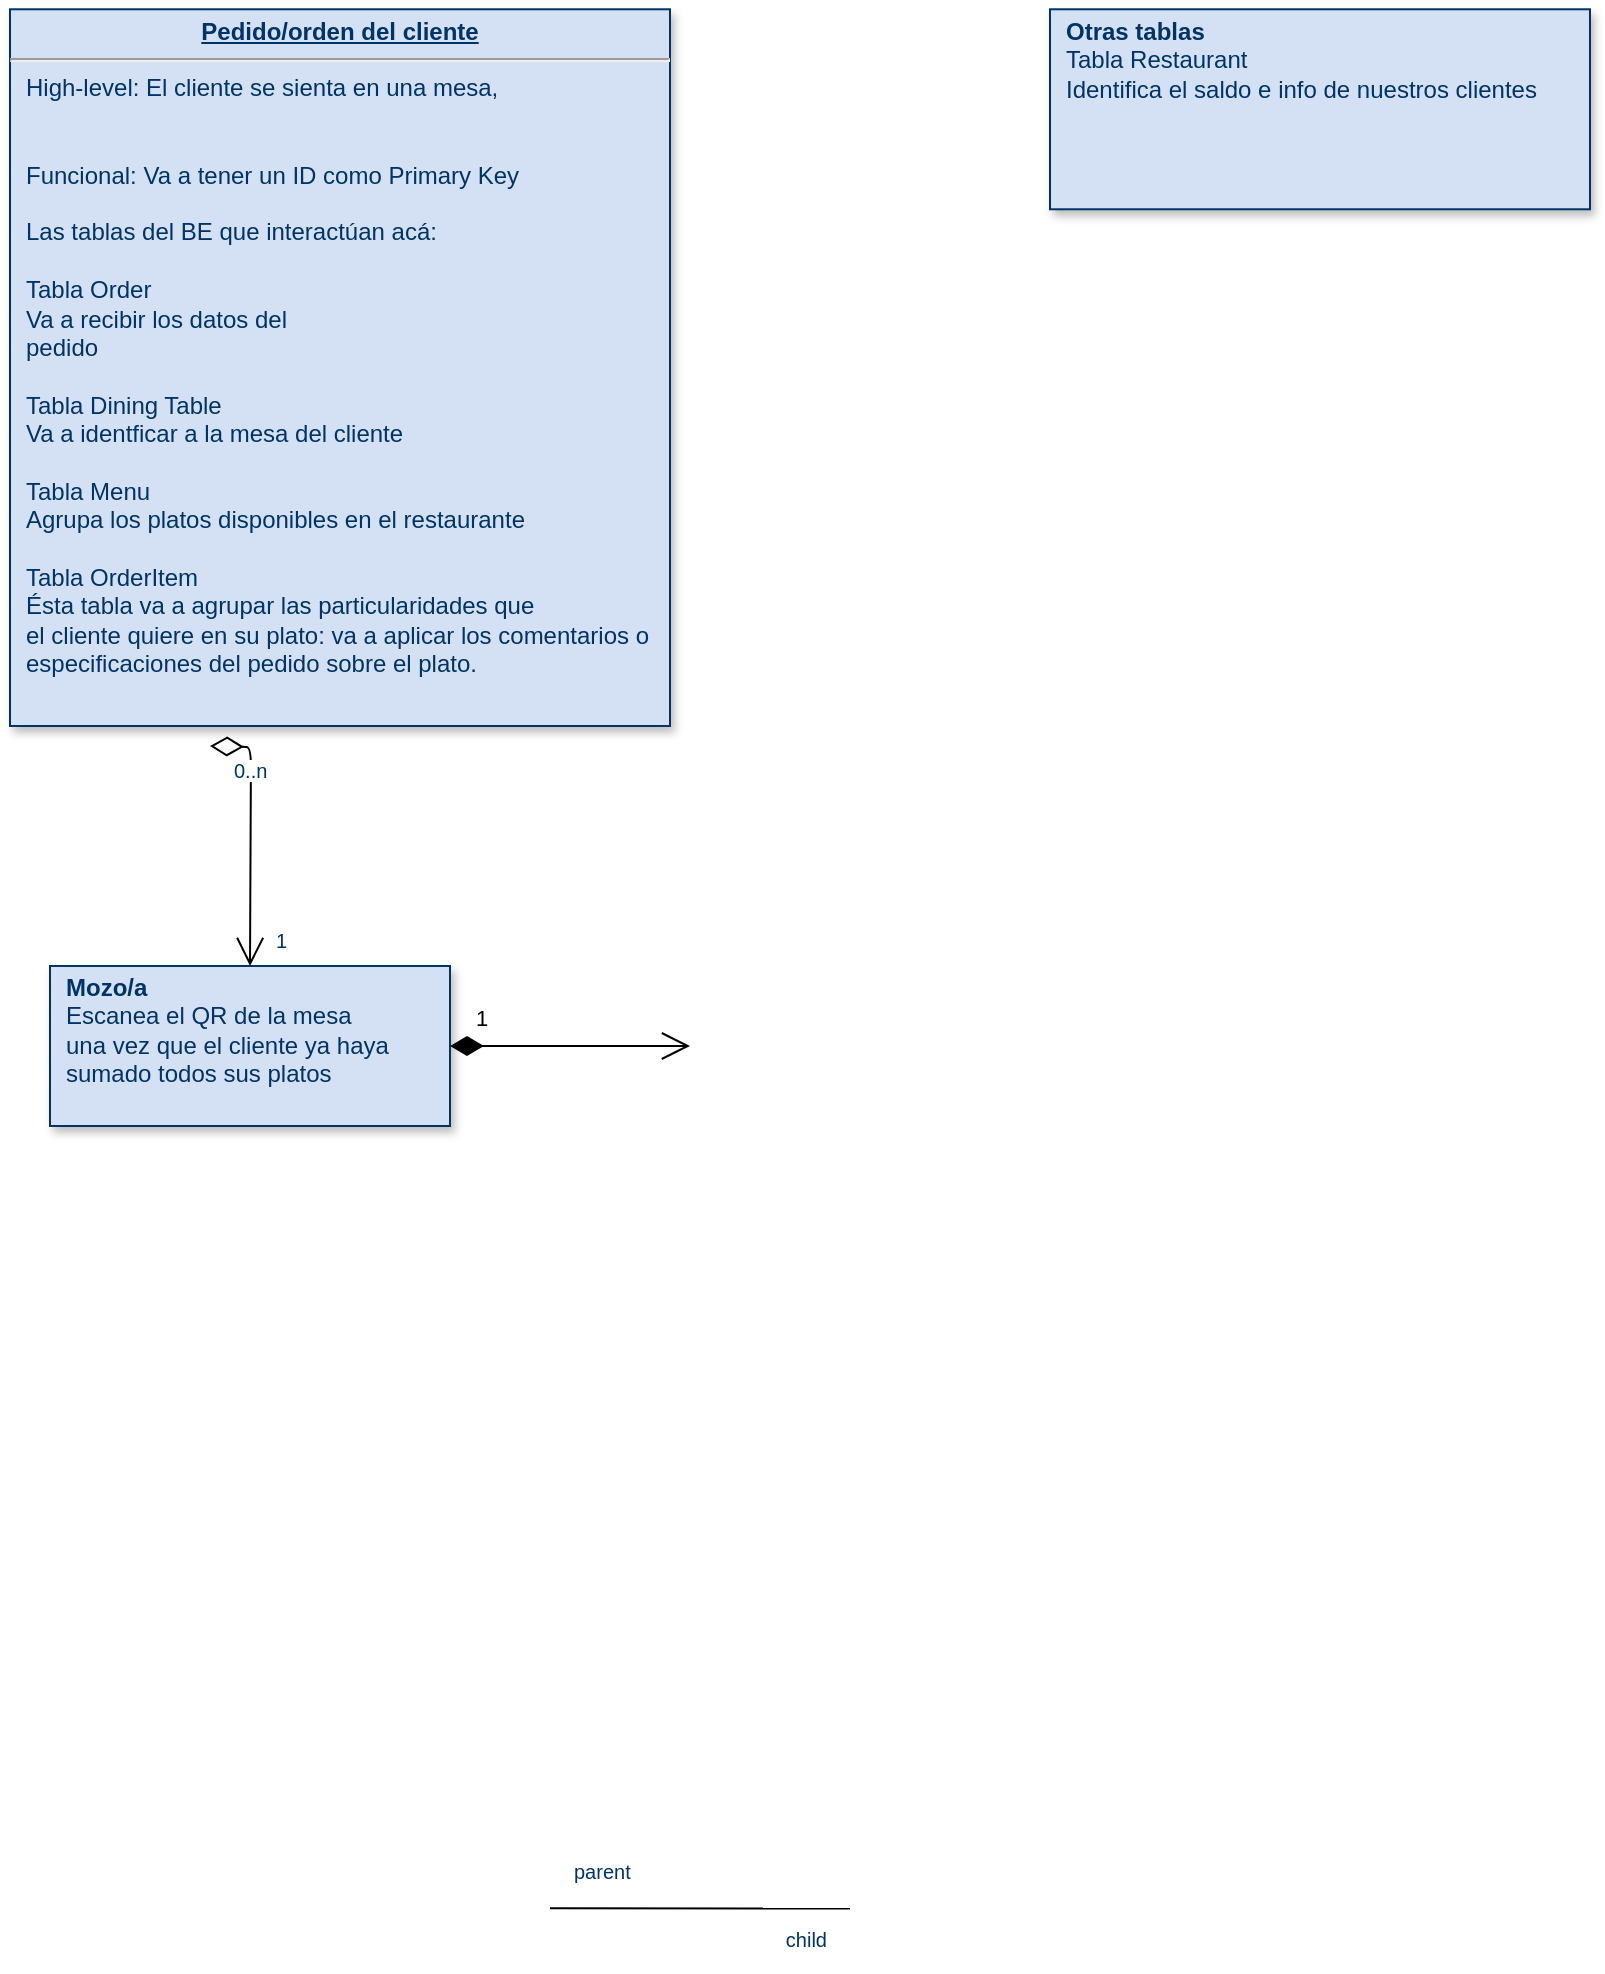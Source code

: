 <mxfile version="24.3.1" type="device">
  <diagram name="Page-1" id="efa7a0a1-bf9b-a30e-e6df-94a7791c09e9">
    <mxGraphModel dx="1666" dy="785" grid="1" gridSize="10" guides="1" tooltips="1" connect="1" arrows="1" fold="1" page="1" pageScale="1" pageWidth="826" pageHeight="1169" background="none" math="0" shadow="0">
      <root>
        <mxCell id="0" />
        <mxCell id="1" parent="0" />
        <mxCell id="21" value="&lt;p style=&quot;margin: 0px; margin-top: 4px; text-align: center; text-decoration: underline;&quot;&gt;&lt;/p&gt;&lt;p style=&quot;margin: 0px; margin-left: 8px;&quot;&gt;&lt;b&gt;Mozo/a&lt;br&gt;&lt;/b&gt;Escanea el QR de la mesa&lt;/p&gt;&lt;p style=&quot;margin: 0px; margin-left: 8px;&quot;&gt;una vez que el cliente ya haya&amp;nbsp;&lt;/p&gt;&lt;p style=&quot;margin: 0px; margin-left: 8px;&quot;&gt;sumado todos sus platos&lt;/p&gt;&lt;p style=&quot;margin: 0px; margin-left: 8px;&quot;&gt;&lt;br&gt;&lt;/p&gt;&lt;p style=&quot;margin: 0px; margin-left: 8px;&quot;&gt;&lt;br&gt;&lt;/p&gt;" style="verticalAlign=top;align=left;overflow=fill;fontSize=12;fontFamily=Helvetica;html=1;strokeColor=#003366;shadow=1;fillColor=#D4E1F5;fontColor=#003366" parent="1" vertex="1">
          <mxGeometry x="40" y="500" width="200" height="80" as="geometry" />
        </mxCell>
        <mxCell id="25" value="&lt;p style=&quot;margin: 0px; margin-top: 4px; text-align: center; text-decoration: underline;&quot;&gt;&lt;strong&gt;Pedido/orden del cliente&lt;/strong&gt;&lt;/p&gt;&lt;hr&gt;&lt;p style=&quot;margin: 0px; margin-left: 8px;&quot;&gt;High-level: El cliente se sienta en una mesa,&amp;nbsp;&lt;br&gt;&lt;br&gt;&lt;br&gt;Funcional: Va a tener un ID como Primary Key&lt;br&gt;&lt;br&gt;Las tablas del BE que interactúan acá:&lt;br&gt;&lt;br&gt;Tabla Order&amp;nbsp;&lt;br&gt;Va a recibir los datos del &lt;br&gt;pedido&lt;br&gt;&lt;br&gt;Tabla Dining Table&lt;br&gt;Va a identficar a la mesa del cliente&lt;/p&gt;&lt;p style=&quot;margin: 0px; margin-left: 8px;&quot;&gt;&lt;br&gt;Tabla Menu&lt;br&gt;Agrupa los platos disponibles en el restaurante&lt;br&gt;&lt;br&gt;Tabla OrderItem&lt;/p&gt;&lt;p style=&quot;margin: 0px; margin-left: 8px;&quot;&gt;Ésta tabla va a agrupar las particularidades que&amp;nbsp;&lt;/p&gt;&lt;p style=&quot;margin: 0px; margin-left: 8px;&quot;&gt;el cliente quiere en su plato: va a aplicar los comentarios o&amp;nbsp;&lt;/p&gt;&lt;p style=&quot;margin: 0px; margin-left: 8px;&quot;&gt;especificaciones del pedido sobre el plato.&lt;/p&gt;&lt;p style=&quot;margin: 0px; margin-left: 8px;&quot;&gt;&lt;br&gt;&lt;/p&gt;" style="verticalAlign=top;align=left;overflow=fill;fontSize=12;fontFamily=Helvetica;html=1;strokeColor=#003366;shadow=1;fillColor=#D4E1F5;fontColor=#003366" parent="1" vertex="1">
          <mxGeometry x="20" y="21.64" width="330" height="358.36" as="geometry" />
        </mxCell>
        <mxCell id="90" value="" style="endArrow=open;endSize=12;startArrow=diamondThin;startSize=14;startFill=0;edgeStyle=orthogonalEdgeStyle" parent="1" edge="1">
          <mxGeometry x="620" y="340" as="geometry">
            <mxPoint x="120" y="390" as="sourcePoint" />
            <mxPoint x="140" y="500" as="targetPoint" />
          </mxGeometry>
        </mxCell>
        <mxCell id="91" value="0..n" style="resizable=0;align=left;verticalAlign=top;labelBackgroundColor=#ffffff;fontSize=10;strokeColor=#003366;shadow=1;fillColor=#D4E1F5;fontColor=#003366" parent="90" connectable="0" vertex="1">
          <mxGeometry x="-1" relative="1" as="geometry">
            <mxPoint x="10" as="offset" />
          </mxGeometry>
        </mxCell>
        <mxCell id="92" value="1" style="resizable=0;align=right;verticalAlign=top;labelBackgroundColor=#ffffff;fontSize=10;strokeColor=#003366;shadow=1;fillColor=#D4E1F5;fontColor=#003366" parent="90" connectable="0" vertex="1">
          <mxGeometry x="1" relative="1" as="geometry">
            <mxPoint x="20" y="-25.0" as="offset" />
          </mxGeometry>
        </mxCell>
        <mxCell id="103" value="1" style="endArrow=open;endSize=12;startArrow=diamondThin;startSize=14;startFill=1;edgeStyle=orthogonalEdgeStyle;align=left;verticalAlign=bottom;" parent="1" source="21" edge="1">
          <mxGeometry x="-0.818" y="5.0" relative="1" as="geometry">
            <mxPoint x="80" y="510" as="sourcePoint" />
            <mxPoint x="360" y="540" as="targetPoint" />
            <mxPoint as="offset" />
          </mxGeometry>
        </mxCell>
        <mxCell id="107" value="" style="endArrow=none;edgeStyle=orthogonalEdgeStyle;" parent="1" edge="1">
          <mxGeometry x="190" y="950" as="geometry">
            <mxPoint x="290" y="971.16" as="sourcePoint" />
            <mxPoint x="440" y="971.2" as="targetPoint" />
          </mxGeometry>
        </mxCell>
        <mxCell id="108" value="parent" style="resizable=0;align=left;verticalAlign=bottom;labelBackgroundColor=#ffffff;fontSize=10;strokeColor=#003366;shadow=1;fillColor=#D4E1F5;fontColor=#003366" parent="107" connectable="0" vertex="1">
          <mxGeometry x="-1" relative="1" as="geometry">
            <mxPoint x="10" y="-10" as="offset" />
          </mxGeometry>
        </mxCell>
        <mxCell id="109" value="child" style="resizable=0;align=right;verticalAlign=bottom;labelBackgroundColor=#ffffff;fontSize=10;strokeColor=#003366;shadow=1;fillColor=#D4E1F5;fontColor=#003366" parent="107" connectable="0" vertex="1">
          <mxGeometry x="1" relative="1" as="geometry">
            <mxPoint x="-10" y="23.84" as="offset" />
          </mxGeometry>
        </mxCell>
        <mxCell id="2JnRFIprouwQ4AhRS2bl-115" value="&lt;p style=&quot;margin: 0px; margin-top: 4px; text-align: center; text-decoration: underline;&quot;&gt;&lt;/p&gt;&lt;p style=&quot;margin: 0px; margin-left: 8px;&quot;&gt;&lt;b&gt;Otras tablas&lt;br&gt;&lt;/b&gt;Tabla Restaurant&lt;br&gt;Identifica el saldo e info de nuestros clientes&lt;/p&gt;" style="verticalAlign=top;align=left;overflow=fill;fontSize=12;fontFamily=Helvetica;html=1;strokeColor=#003366;shadow=1;fillColor=#D4E1F5;fontColor=#003366" parent="1" vertex="1">
          <mxGeometry x="540" y="21.64" width="270" height="100" as="geometry" />
        </mxCell>
      </root>
    </mxGraphModel>
  </diagram>
</mxfile>
